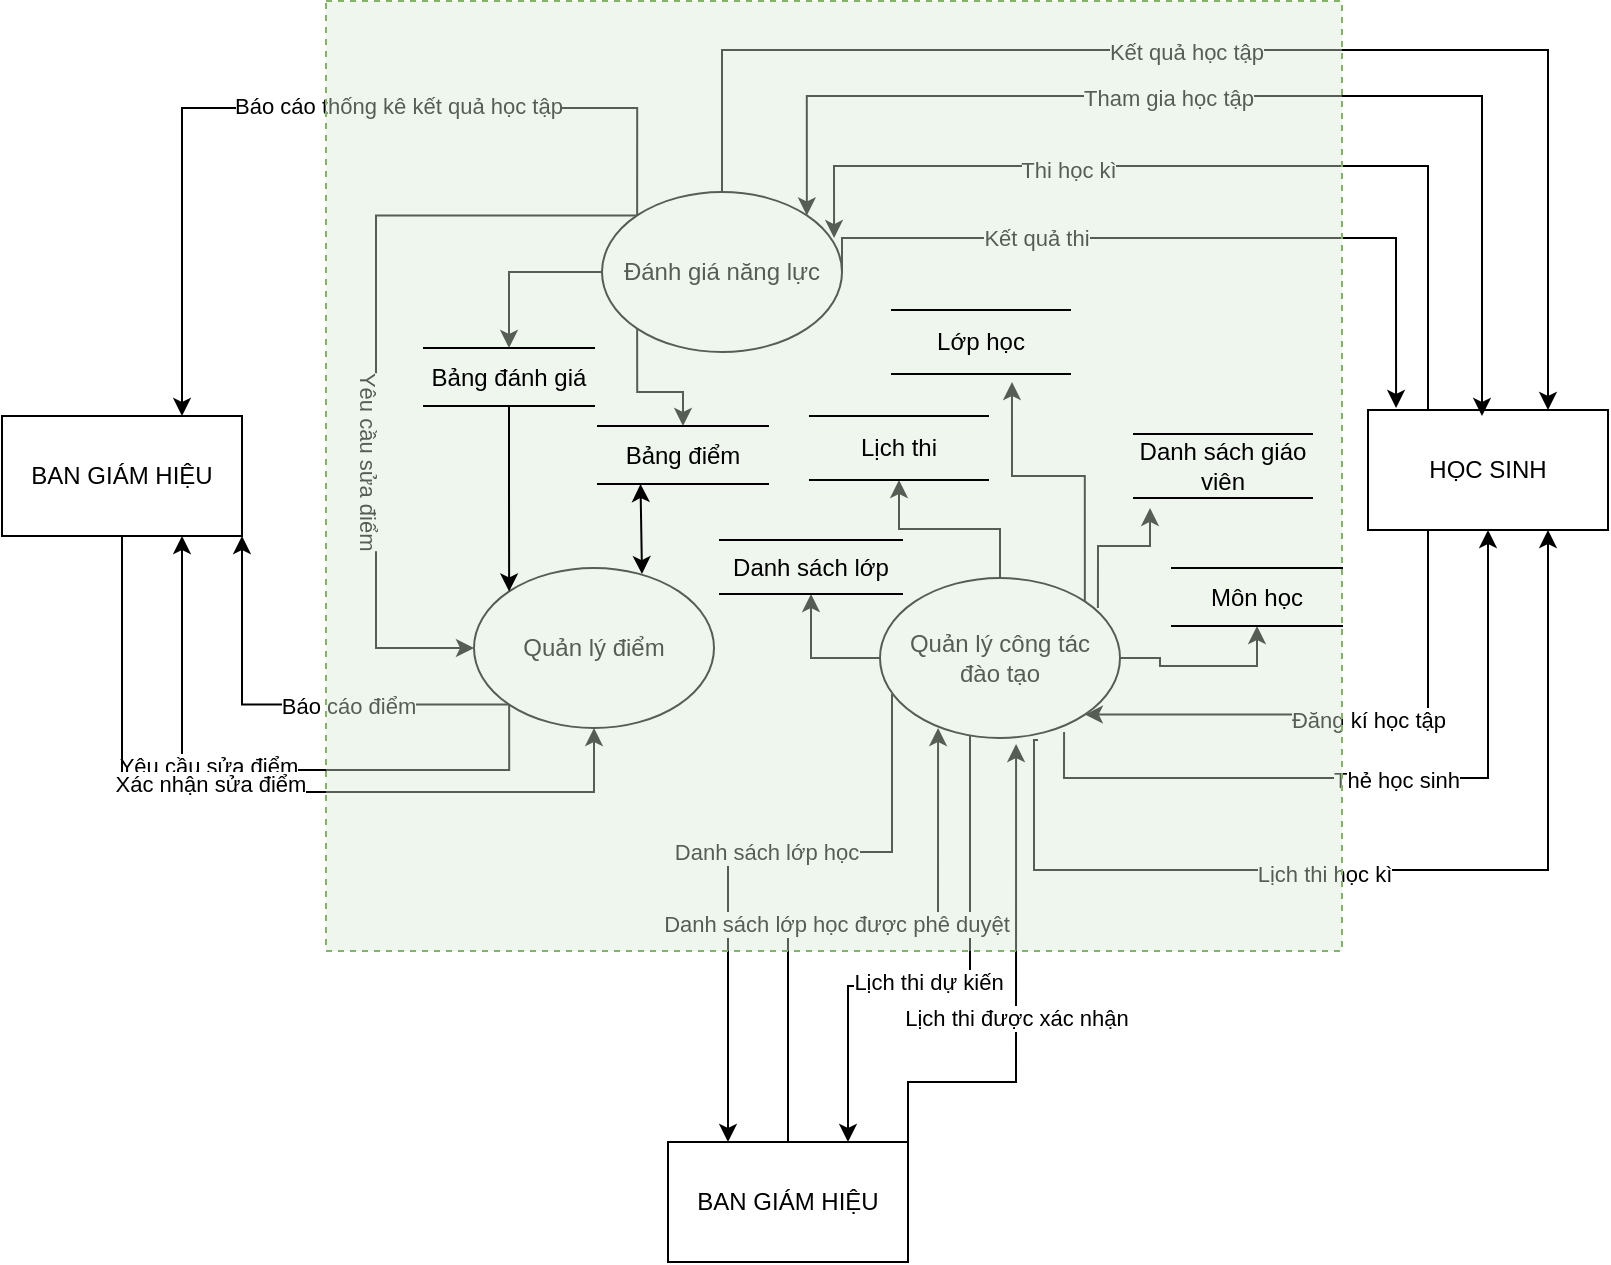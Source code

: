 <mxfile version="14.6.9" type="github">
  <diagram id="lnP5_x3WHc8F7bBJ7GBY" name="Page-1">
    <mxGraphModel dx="968" dy="539" grid="0" gridSize="10" guides="1" tooltips="1" connect="1" arrows="1" fold="1" page="1" pageScale="1" pageWidth="850" pageHeight="1100" background="#ffffff" math="0" shadow="0">
      <root>
        <mxCell id="0" />
        <mxCell id="1" parent="0" />
        <mxCell id="ej8n5WV3FJ-Urs8y3LaV-1" style="edgeStyle=orthogonalEdgeStyle;rounded=0;orthogonalLoop=1;jettySize=auto;html=1;entryX=0.5;entryY=1;entryDx=0;entryDy=0;exitX=0.767;exitY=0.963;exitDx=0;exitDy=0;exitPerimeter=0;" parent="1" source="ej8n5WV3FJ-Urs8y3LaV-30" target="ej8n5WV3FJ-Urs8y3LaV-25" edge="1">
          <mxGeometry relative="1" as="geometry">
            <mxPoint x="654" y="41" as="sourcePoint" />
            <Array as="points">
              <mxPoint x="566" y="504" />
              <mxPoint x="778" y="504" />
            </Array>
          </mxGeometry>
        </mxCell>
        <mxCell id="ej8n5WV3FJ-Urs8y3LaV-2" value="Thẻ học sinh" style="edgeLabel;html=1;align=center;verticalAlign=middle;resizable=0;points=[];" parent="ej8n5WV3FJ-Urs8y3LaV-1" vertex="1" connectable="0">
          <mxGeometry x="0.05" y="-1" relative="1" as="geometry">
            <mxPoint as="offset" />
          </mxGeometry>
        </mxCell>
        <mxCell id="ej8n5WV3FJ-Urs8y3LaV-3" style="edgeStyle=orthogonalEdgeStyle;rounded=0;orthogonalLoop=1;jettySize=auto;html=1;entryX=0.75;entryY=1;entryDx=0;entryDy=0;exitX=0.642;exitY=1.013;exitDx=0;exitDy=0;exitPerimeter=0;" parent="1" source="ej8n5WV3FJ-Urs8y3LaV-30" target="ej8n5WV3FJ-Urs8y3LaV-25" edge="1">
          <mxGeometry relative="1" as="geometry">
            <Array as="points">
              <mxPoint x="553" y="485" />
              <mxPoint x="551" y="485" />
              <mxPoint x="551" y="550" />
              <mxPoint x="713" y="550" />
            </Array>
            <mxPoint x="721" y="48" as="sourcePoint" />
          </mxGeometry>
        </mxCell>
        <mxCell id="ej8n5WV3FJ-Urs8y3LaV-4" value="Lịch thi học kì" style="edgeLabel;html=1;align=center;verticalAlign=middle;resizable=0;points=[];" parent="ej8n5WV3FJ-Urs8y3LaV-3" vertex="1" connectable="0">
          <mxGeometry x="-0.137" y="-2" relative="1" as="geometry">
            <mxPoint as="offset" />
          </mxGeometry>
        </mxCell>
        <mxCell id="ej8n5WV3FJ-Urs8y3LaV-5" style="edgeStyle=orthogonalEdgeStyle;rounded=0;orthogonalLoop=1;jettySize=auto;html=1;entryX=0.75;entryY=0;entryDx=0;entryDy=0;exitX=0.5;exitY=0;exitDx=0;exitDy=0;" parent="1" source="ej8n5WV3FJ-Urs8y3LaV-28" target="ej8n5WV3FJ-Urs8y3LaV-25" edge="1">
          <mxGeometry relative="1" as="geometry">
            <Array as="points">
              <mxPoint x="395" y="140" />
              <mxPoint x="808" y="140" />
            </Array>
            <mxPoint x="761" y="633" as="sourcePoint" />
          </mxGeometry>
        </mxCell>
        <mxCell id="ej8n5WV3FJ-Urs8y3LaV-6" value="Kết quả học tập" style="edgeLabel;html=1;align=center;verticalAlign=middle;resizable=0;points=[];" parent="ej8n5WV3FJ-Urs8y3LaV-5" vertex="1" connectable="0">
          <mxGeometry x="-0.089" y="-1" relative="1" as="geometry">
            <mxPoint as="offset" />
          </mxGeometry>
        </mxCell>
        <mxCell id="ej8n5WV3FJ-Urs8y3LaV-7" style="edgeStyle=orthogonalEdgeStyle;rounded=0;orthogonalLoop=1;jettySize=auto;html=1;entryX=0.75;entryY=0;entryDx=0;entryDy=0;labelPosition=center;verticalLabelPosition=middle;align=center;verticalAlign=middle;exitX=0;exitY=0;exitDx=0;exitDy=0;" parent="1" source="ej8n5WV3FJ-Urs8y3LaV-28" target="ej8n5WV3FJ-Urs8y3LaV-22" edge="1">
          <mxGeometry relative="1" as="geometry">
            <Array as="points">
              <mxPoint x="353" y="169" />
              <mxPoint x="125" y="169" />
            </Array>
            <mxPoint x="209" y="38" as="sourcePoint" />
          </mxGeometry>
        </mxCell>
        <mxCell id="ej8n5WV3FJ-Urs8y3LaV-8" value="&lt;div align=&quot;right&quot;&gt;Báo cáo thống kê kết quả học tập&lt;br&gt;&lt;/div&gt;" style="edgeLabel;html=1;align=center;verticalAlign=middle;resizable=0;points=[];" parent="ej8n5WV3FJ-Urs8y3LaV-7" vertex="1" connectable="0">
          <mxGeometry x="0.248" relative="1" as="geometry">
            <mxPoint x="97.68" y="-1" as="offset" />
          </mxGeometry>
        </mxCell>
        <mxCell id="ej8n5WV3FJ-Urs8y3LaV-9" style="edgeStyle=orthogonalEdgeStyle;rounded=0;orthogonalLoop=1;jettySize=auto;html=1;entryX=0.75;entryY=1;entryDx=0;entryDy=0;align=right;exitX=0;exitY=1;exitDx=0;exitDy=0;" parent="1" source="ej8n5WV3FJ-Urs8y3LaV-29" target="ej8n5WV3FJ-Urs8y3LaV-22" edge="1">
          <mxGeometry relative="1" as="geometry">
            <Array as="points">
              <mxPoint x="289" y="500" />
              <mxPoint x="125" y="500" />
            </Array>
            <mxPoint x="109" y="687" as="sourcePoint" />
          </mxGeometry>
        </mxCell>
        <mxCell id="ej8n5WV3FJ-Urs8y3LaV-10" value="Yêu cầu sửa điểm" style="edgeLabel;html=1;align=center;verticalAlign=middle;resizable=0;points=[];" parent="ej8n5WV3FJ-Urs8y3LaV-9" vertex="1" connectable="0">
          <mxGeometry x="0.17" y="-2" relative="1" as="geometry">
            <mxPoint as="offset" />
          </mxGeometry>
        </mxCell>
        <mxCell id="ej8n5WV3FJ-Urs8y3LaV-11" style="edgeStyle=orthogonalEdgeStyle;rounded=0;orthogonalLoop=1;jettySize=auto;html=1;entryX=0.25;entryY=0;entryDx=0;entryDy=0;align=right;exitX=0.05;exitY=0.725;exitDx=0;exitDy=0;exitPerimeter=0;" parent="1" source="ej8n5WV3FJ-Urs8y3LaV-30" target="ej8n5WV3FJ-Urs8y3LaV-33" edge="1">
          <mxGeometry relative="1" as="geometry">
            <Array as="points">
              <mxPoint x="480" y="541" />
              <mxPoint x="398" y="541" />
            </Array>
            <mxPoint x="505" y="477" as="sourcePoint" />
          </mxGeometry>
        </mxCell>
        <mxCell id="ej8n5WV3FJ-Urs8y3LaV-12" value="Danh sách lớp học" style="edgeLabel;html=1;align=center;verticalAlign=middle;resizable=0;points=[];" parent="ej8n5WV3FJ-Urs8y3LaV-11" vertex="1" connectable="0">
          <mxGeometry x="-0.067" relative="1" as="geometry">
            <mxPoint as="offset" />
          </mxGeometry>
        </mxCell>
        <mxCell id="ej8n5WV3FJ-Urs8y3LaV-13" style="edgeStyle=orthogonalEdgeStyle;rounded=0;orthogonalLoop=1;jettySize=auto;html=1;entryX=0.75;entryY=0;entryDx=0;entryDy=0;align=right;exitX=0.375;exitY=0.988;exitDx=0;exitDy=0;exitPerimeter=0;" parent="1" source="ej8n5WV3FJ-Urs8y3LaV-30" target="ej8n5WV3FJ-Urs8y3LaV-33" edge="1">
          <mxGeometry relative="1" as="geometry">
            <Array as="points">
              <mxPoint x="519" y="608" />
              <mxPoint x="458" y="608" />
            </Array>
            <mxPoint x="159" y="35" as="sourcePoint" />
          </mxGeometry>
        </mxCell>
        <mxCell id="ej8n5WV3FJ-Urs8y3LaV-14" value="Lịch thi dự kiến" style="edgeLabel;html=1;align=center;verticalAlign=middle;resizable=0;points=[];" parent="ej8n5WV3FJ-Urs8y3LaV-13" vertex="1" connectable="0">
          <mxGeometry x="0.111" y="-2" relative="1" as="geometry">
            <mxPoint as="offset" />
          </mxGeometry>
        </mxCell>
        <mxCell id="ej8n5WV3FJ-Urs8y3LaV-16" style="edgeStyle=orthogonalEdgeStyle;orthogonalLoop=1;jettySize=auto;html=1;exitX=0.5;exitY=1;exitDx=0;exitDy=0;rounded=0;fontStyle=0;entryX=0.5;entryY=1;entryDx=0;entryDy=0;" parent="1" source="ej8n5WV3FJ-Urs8y3LaV-22" target="ej8n5WV3FJ-Urs8y3LaV-29" edge="1">
          <mxGeometry relative="1" as="geometry">
            <mxPoint x="47" y="626" as="targetPoint" />
            <Array as="points">
              <mxPoint x="95" y="511" />
              <mxPoint x="331" y="511" />
            </Array>
          </mxGeometry>
        </mxCell>
        <mxCell id="ej8n5WV3FJ-Urs8y3LaV-17" value="Xác nhận sửa điểm" style="edgeLabel;html=1;align=center;verticalAlign=middle;resizable=0;points=[];" parent="ej8n5WV3FJ-Urs8y3LaV-16" vertex="1" connectable="0">
          <mxGeometry x="-0.134" y="4" relative="1" as="geometry">
            <mxPoint as="offset" />
          </mxGeometry>
        </mxCell>
        <mxCell id="ej8n5WV3FJ-Urs8y3LaV-18" style="edgeStyle=orthogonalEdgeStyle;rounded=0;orthogonalLoop=1;jettySize=auto;html=1;exitX=0.5;exitY=0;exitDx=0;exitDy=0;align=right;entryX=0.242;entryY=0.938;entryDx=0;entryDy=0;entryPerimeter=0;" parent="1" source="ej8n5WV3FJ-Urs8y3LaV-33" target="ej8n5WV3FJ-Urs8y3LaV-30" edge="1">
          <mxGeometry relative="1" as="geometry">
            <Array as="points">
              <mxPoint x="428" y="579" />
              <mxPoint x="503" y="579" />
            </Array>
            <mxPoint x="26" y="671" as="targetPoint" />
          </mxGeometry>
        </mxCell>
        <mxCell id="ej8n5WV3FJ-Urs8y3LaV-19" value="Danh sách lớp học được phê duyệt" style="edgeLabel;html=1;align=center;verticalAlign=middle;resizable=0;points=[];" parent="ej8n5WV3FJ-Urs8y3LaV-18" vertex="1" connectable="0">
          <mxGeometry x="-0.075" y="2" relative="1" as="geometry">
            <mxPoint as="offset" />
          </mxGeometry>
        </mxCell>
        <mxCell id="ej8n5WV3FJ-Urs8y3LaV-20" style="edgeStyle=orthogonalEdgeStyle;rounded=0;orthogonalLoop=1;jettySize=auto;html=1;exitX=1;exitY=0;exitDx=0;exitDy=0;align=right;entryX=0.567;entryY=1.038;entryDx=0;entryDy=0;entryPerimeter=0;" parent="1" source="ej8n5WV3FJ-Urs8y3LaV-33" target="ej8n5WV3FJ-Urs8y3LaV-30" edge="1">
          <mxGeometry relative="1" as="geometry">
            <Array as="points">
              <mxPoint x="488" y="656" />
              <mxPoint x="542" y="656" />
            </Array>
            <mxPoint x="131" y="36" as="targetPoint" />
          </mxGeometry>
        </mxCell>
        <mxCell id="ej8n5WV3FJ-Urs8y3LaV-21" value="Lịch thi được xác nhận" style="edgeLabel;html=1;align=center;verticalAlign=middle;resizable=0;points=[];" parent="ej8n5WV3FJ-Urs8y3LaV-20" vertex="1" connectable="0">
          <mxGeometry x="-0.079" relative="1" as="geometry">
            <mxPoint as="offset" />
          </mxGeometry>
        </mxCell>
        <mxCell id="ej8n5WV3FJ-Urs8y3LaV-22" value="BAN GIÁM HIỆU" style="rounded=0;whiteSpace=wrap;html=1;" parent="1" vertex="1">
          <mxGeometry x="35" y="323" width="120" height="60" as="geometry" />
        </mxCell>
        <mxCell id="ej8n5WV3FJ-Urs8y3LaV-23" style="edgeStyle=orthogonalEdgeStyle;rounded=0;orthogonalLoop=1;jettySize=auto;html=1;exitX=0.25;exitY=1;exitDx=0;exitDy=0;entryX=1;entryY=1;entryDx=0;entryDy=0;" parent="1" source="ej8n5WV3FJ-Urs8y3LaV-25" target="ej8n5WV3FJ-Urs8y3LaV-30" edge="1">
          <mxGeometry relative="1" as="geometry">
            <Array as="points">
              <mxPoint x="748" y="472" />
            </Array>
            <mxPoint x="586" y="39" as="targetPoint" />
          </mxGeometry>
        </mxCell>
        <mxCell id="ej8n5WV3FJ-Urs8y3LaV-24" value="Đăng kí học tập" style="edgeLabel;html=1;align=center;verticalAlign=middle;resizable=0;points=[];" parent="ej8n5WV3FJ-Urs8y3LaV-23" vertex="1" connectable="0">
          <mxGeometry x="-0.073" y="2" relative="1" as="geometry">
            <mxPoint as="offset" />
          </mxGeometry>
        </mxCell>
        <mxCell id="ej8n5WV3FJ-Urs8y3LaV-46" style="edgeStyle=orthogonalEdgeStyle;rounded=0;orthogonalLoop=1;jettySize=auto;html=1;exitX=0.25;exitY=0;exitDx=0;exitDy=0;entryX=0.967;entryY=0.288;entryDx=0;entryDy=0;entryPerimeter=0;" parent="1" source="ej8n5WV3FJ-Urs8y3LaV-25" target="ej8n5WV3FJ-Urs8y3LaV-28" edge="1">
          <mxGeometry relative="1" as="geometry">
            <Array as="points">
              <mxPoint x="748" y="198" />
              <mxPoint x="451" y="198" />
            </Array>
          </mxGeometry>
        </mxCell>
        <mxCell id="ej8n5WV3FJ-Urs8y3LaV-47" value="Thi học kì" style="edgeLabel;html=1;align=center;verticalAlign=middle;resizable=0;points=[];" parent="ej8n5WV3FJ-Urs8y3LaV-46" vertex="1" connectable="0">
          <mxGeometry x="0.328" y="2" relative="1" as="geometry">
            <mxPoint as="offset" />
          </mxGeometry>
        </mxCell>
        <mxCell id="ej8n5WV3FJ-Urs8y3LaV-25" value="HỌC SINH" style="rounded=0;whiteSpace=wrap;html=1;" parent="1" vertex="1">
          <mxGeometry x="718" y="320" width="120" height="60" as="geometry" />
        </mxCell>
        <mxCell id="ej8n5WV3FJ-Urs8y3LaV-26" value="" style="endArrow=classic;startArrow=classic;html=1;align=right;edgeStyle=orthogonalEdgeStyle;rounded=0;exitX=1;exitY=0;exitDx=0;exitDy=0;" parent="1" source="ej8n5WV3FJ-Urs8y3LaV-28" edge="1">
          <mxGeometry width="50" height="50" relative="1" as="geometry">
            <mxPoint x="716" y="631" as="sourcePoint" />
            <mxPoint x="775" y="323" as="targetPoint" />
            <Array as="points">
              <mxPoint x="437" y="163" />
              <mxPoint x="775" y="163" />
              <mxPoint x="775" y="323" />
            </Array>
          </mxGeometry>
        </mxCell>
        <mxCell id="ej8n5WV3FJ-Urs8y3LaV-27" value="Tham gia học tập" style="edgeLabel;html=1;align=center;verticalAlign=middle;resizable=0;points=[];" parent="ej8n5WV3FJ-Urs8y3LaV-26" vertex="1" connectable="0">
          <mxGeometry x="-0.138" y="-1" relative="1" as="geometry">
            <mxPoint as="offset" />
          </mxGeometry>
        </mxCell>
        <mxCell id="ej8n5WV3FJ-Urs8y3LaV-40" style="edgeStyle=orthogonalEdgeStyle;rounded=0;orthogonalLoop=1;jettySize=auto;html=1;exitX=0;exitY=1;exitDx=0;exitDy=0;entryX=0.5;entryY=0;entryDx=0;entryDy=0;" parent="1" source="ej8n5WV3FJ-Urs8y3LaV-28" target="ej8n5WV3FJ-Urs8y3LaV-34" edge="1">
          <mxGeometry relative="1" as="geometry" />
        </mxCell>
        <mxCell id="ej8n5WV3FJ-Urs8y3LaV-44" style="edgeStyle=orthogonalEdgeStyle;rounded=0;orthogonalLoop=1;jettySize=auto;html=1;exitX=0;exitY=0.5;exitDx=0;exitDy=0;entryX=0.5;entryY=0;entryDx=0;entryDy=0;" parent="1" source="ej8n5WV3FJ-Urs8y3LaV-28" target="ej8n5WV3FJ-Urs8y3LaV-43" edge="1">
          <mxGeometry relative="1" as="geometry" />
        </mxCell>
        <mxCell id="ej8n5WV3FJ-Urs8y3LaV-48" style="edgeStyle=orthogonalEdgeStyle;rounded=0;orthogonalLoop=1;jettySize=auto;html=1;exitX=1;exitY=0.5;exitDx=0;exitDy=0;entryX=0.117;entryY=-0.017;entryDx=0;entryDy=0;entryPerimeter=0;" parent="1" source="ej8n5WV3FJ-Urs8y3LaV-28" target="ej8n5WV3FJ-Urs8y3LaV-25" edge="1">
          <mxGeometry relative="1" as="geometry">
            <Array as="points">
              <mxPoint x="455" y="234" />
              <mxPoint x="732" y="234" />
            </Array>
          </mxGeometry>
        </mxCell>
        <mxCell id="ej8n5WV3FJ-Urs8y3LaV-49" value="Kết quả thi" style="edgeLabel;html=1;align=center;verticalAlign=middle;resizable=0;points=[];" parent="ej8n5WV3FJ-Urs8y3LaV-48" vertex="1" connectable="0">
          <mxGeometry x="-0.399" relative="1" as="geometry">
            <mxPoint as="offset" />
          </mxGeometry>
        </mxCell>
        <mxCell id="ej8n5WV3FJ-Urs8y3LaV-56" style="edgeStyle=orthogonalEdgeStyle;rounded=0;orthogonalLoop=1;jettySize=auto;html=1;exitX=0;exitY=0;exitDx=0;exitDy=0;entryX=0;entryY=0.5;entryDx=0;entryDy=0;" parent="1" source="ej8n5WV3FJ-Urs8y3LaV-28" target="ej8n5WV3FJ-Urs8y3LaV-29" edge="1">
          <mxGeometry relative="1" as="geometry">
            <Array as="points">
              <mxPoint x="222" y="223" />
              <mxPoint x="222" y="439" />
            </Array>
          </mxGeometry>
        </mxCell>
        <mxCell id="ej8n5WV3FJ-Urs8y3LaV-57" value="Yêu cầu sửa điểm" style="edgeLabel;html=1;align=center;verticalAlign=middle;resizable=0;points=[];rotation=90;" parent="ej8n5WV3FJ-Urs8y3LaV-56" vertex="1" connectable="0">
          <mxGeometry x="0.278" y="-4" relative="1" as="geometry">
            <mxPoint as="offset" />
          </mxGeometry>
        </mxCell>
        <mxCell id="ej8n5WV3FJ-Urs8y3LaV-28" value="Đánh giá năng lực" style="ellipse;whiteSpace=wrap;html=1;" parent="1" vertex="1">
          <mxGeometry x="335" y="211" width="120" height="80" as="geometry" />
        </mxCell>
        <mxCell id="ej8n5WV3FJ-Urs8y3LaV-59" style="edgeStyle=orthogonalEdgeStyle;rounded=0;orthogonalLoop=1;jettySize=auto;html=1;exitX=0;exitY=1;exitDx=0;exitDy=0;entryX=1;entryY=1;entryDx=0;entryDy=0;" parent="1" source="ej8n5WV3FJ-Urs8y3LaV-29" target="ej8n5WV3FJ-Urs8y3LaV-22" edge="1">
          <mxGeometry relative="1" as="geometry" />
        </mxCell>
        <mxCell id="ej8n5WV3FJ-Urs8y3LaV-60" value="Báo cáo điểm" style="edgeLabel;html=1;align=center;verticalAlign=middle;resizable=0;points=[];" parent="ej8n5WV3FJ-Urs8y3LaV-59" vertex="1" connectable="0">
          <mxGeometry x="-0.086" y="2" relative="1" as="geometry">
            <mxPoint x="18.43" y="-1.3" as="offset" />
          </mxGeometry>
        </mxCell>
        <mxCell id="ej8n5WV3FJ-Urs8y3LaV-29" value="Quản lý điểm" style="ellipse;whiteSpace=wrap;html=1;" parent="1" vertex="1">
          <mxGeometry x="271" y="399" width="120" height="80" as="geometry" />
        </mxCell>
        <mxCell id="ej8n5WV3FJ-Urs8y3LaV-38" style="edgeStyle=orthogonalEdgeStyle;rounded=0;orthogonalLoop=1;jettySize=auto;html=1;exitX=0;exitY=0.5;exitDx=0;exitDy=0;entryX=0.5;entryY=1;entryDx=0;entryDy=0;" parent="1" source="ej8n5WV3FJ-Urs8y3LaV-30" target="ej8n5WV3FJ-Urs8y3LaV-36" edge="1">
          <mxGeometry relative="1" as="geometry" />
        </mxCell>
        <mxCell id="ej8n5WV3FJ-Urs8y3LaV-50" style="edgeStyle=orthogonalEdgeStyle;rounded=0;orthogonalLoop=1;jettySize=auto;html=1;exitX=0.5;exitY=0;exitDx=0;exitDy=0;entryX=0.5;entryY=1;entryDx=0;entryDy=0;" parent="1" source="ej8n5WV3FJ-Urs8y3LaV-30" target="ej8n5WV3FJ-Urs8y3LaV-35" edge="1">
          <mxGeometry relative="1" as="geometry" />
        </mxCell>
        <mxCell id="OL0Jcozx3PYoBurPTvLl-3" style="edgeStyle=orthogonalEdgeStyle;rounded=0;orthogonalLoop=1;jettySize=auto;html=1;exitX=1;exitY=0;exitDx=0;exitDy=0;entryX=0.674;entryY=1.125;entryDx=0;entryDy=0;entryPerimeter=0;" edge="1" parent="1" source="ej8n5WV3FJ-Urs8y3LaV-30" target="OL0Jcozx3PYoBurPTvLl-2">
          <mxGeometry relative="1" as="geometry" />
        </mxCell>
        <mxCell id="OL0Jcozx3PYoBurPTvLl-5" style="edgeStyle=orthogonalEdgeStyle;rounded=0;orthogonalLoop=1;jettySize=auto;html=1;exitX=0.908;exitY=0.188;exitDx=0;exitDy=0;entryX=0.09;entryY=1.156;entryDx=0;entryDy=0;exitPerimeter=0;entryPerimeter=0;" edge="1" parent="1" source="ej8n5WV3FJ-Urs8y3LaV-30" target="OL0Jcozx3PYoBurPTvLl-4">
          <mxGeometry relative="1" as="geometry">
            <Array as="points">
              <mxPoint x="583" y="388" />
              <mxPoint x="609" y="388" />
            </Array>
          </mxGeometry>
        </mxCell>
        <mxCell id="OL0Jcozx3PYoBurPTvLl-7" style="edgeStyle=orthogonalEdgeStyle;rounded=0;orthogonalLoop=1;jettySize=auto;html=1;exitX=1;exitY=0.5;exitDx=0;exitDy=0;entryX=0.5;entryY=1;entryDx=0;entryDy=0;" edge="1" parent="1" source="ej8n5WV3FJ-Urs8y3LaV-30" target="OL0Jcozx3PYoBurPTvLl-6">
          <mxGeometry relative="1" as="geometry">
            <Array as="points">
              <mxPoint x="614" y="444" />
              <mxPoint x="614" y="448" />
              <mxPoint x="663" y="448" />
            </Array>
          </mxGeometry>
        </mxCell>
        <mxCell id="ej8n5WV3FJ-Urs8y3LaV-30" value="&lt;div&gt;Quản lý công tác &lt;br&gt;&lt;/div&gt;&lt;div&gt;đào tạo&lt;/div&gt;" style="ellipse;whiteSpace=wrap;html=1;" parent="1" vertex="1">
          <mxGeometry x="474" y="404" width="120" height="80" as="geometry" />
        </mxCell>
        <mxCell id="ej8n5WV3FJ-Urs8y3LaV-32" value="" style="rounded=0;whiteSpace=wrap;html=1;dashed=1;strokeOpacity=100;fillColor=#d5e8d4;strokeColor=#82b366;glass=0;shadow=0;sketch=0;overflow=visible;fillOpacity=40;" parent="1" vertex="1">
          <mxGeometry x="197" y="115.5" width="508" height="475" as="geometry" />
        </mxCell>
        <mxCell id="ej8n5WV3FJ-Urs8y3LaV-33" value="BAN GIÁM HIỆU" style="rounded=0;whiteSpace=wrap;html=1;" parent="1" vertex="1">
          <mxGeometry x="368" y="686" width="120" height="60" as="geometry" />
        </mxCell>
        <mxCell id="ej8n5WV3FJ-Urs8y3LaV-34" value="Bảng điểm" style="shape=partialRectangle;whiteSpace=wrap;html=1;left=0;right=0;fillColor=none;rounded=0;shadow=0;glass=0;sketch=0;" parent="1" vertex="1">
          <mxGeometry x="333" y="328" width="85" height="29" as="geometry" />
        </mxCell>
        <mxCell id="ej8n5WV3FJ-Urs8y3LaV-35" value="Lịch thi" style="shape=partialRectangle;whiteSpace=wrap;html=1;left=0;right=0;fillColor=none;rounded=0;shadow=0;glass=0;sketch=0;" parent="1" vertex="1">
          <mxGeometry x="439" y="323" width="89" height="32" as="geometry" />
        </mxCell>
        <mxCell id="ej8n5WV3FJ-Urs8y3LaV-36" value="Danh sách lớp" style="shape=partialRectangle;whiteSpace=wrap;html=1;left=0;right=0;fillColor=none;rounded=0;shadow=0;glass=0;sketch=0;" parent="1" vertex="1">
          <mxGeometry x="394" y="385" width="91" height="27" as="geometry" />
        </mxCell>
        <mxCell id="ej8n5WV3FJ-Urs8y3LaV-58" style="edgeStyle=orthogonalEdgeStyle;rounded=0;orthogonalLoop=1;jettySize=auto;html=1;exitX=0.5;exitY=1;exitDx=0;exitDy=0;entryX=0;entryY=0;entryDx=0;entryDy=0;" parent="1" source="ej8n5WV3FJ-Urs8y3LaV-43" target="ej8n5WV3FJ-Urs8y3LaV-29" edge="1">
          <mxGeometry relative="1" as="geometry" />
        </mxCell>
        <mxCell id="ej8n5WV3FJ-Urs8y3LaV-43" value="Bảng đánh giá" style="shape=partialRectangle;whiteSpace=wrap;html=1;left=0;right=0;fillColor=none;rounded=0;shadow=0;glass=0;sketch=0;" parent="1" vertex="1">
          <mxGeometry x="246" y="289" width="85" height="29" as="geometry" />
        </mxCell>
        <mxCell id="ej8n5WV3FJ-Urs8y3LaV-53" value="" style="endArrow=classic;startArrow=classic;html=1;exitX=0.7;exitY=0.038;exitDx=0;exitDy=0;exitPerimeter=0;entryX=0.25;entryY=1;entryDx=0;entryDy=0;" parent="1" source="ej8n5WV3FJ-Urs8y3LaV-29" target="ej8n5WV3FJ-Urs8y3LaV-34" edge="1">
          <mxGeometry width="50" height="50" relative="1" as="geometry">
            <mxPoint x="430" y="527" as="sourcePoint" />
            <mxPoint x="480" y="477" as="targetPoint" />
          </mxGeometry>
        </mxCell>
        <mxCell id="OL0Jcozx3PYoBurPTvLl-2" value="Lớp học" style="shape=partialRectangle;whiteSpace=wrap;html=1;left=0;right=0;fillColor=none;rounded=0;shadow=0;glass=0;sketch=0;" vertex="1" parent="1">
          <mxGeometry x="480" y="270" width="89" height="32" as="geometry" />
        </mxCell>
        <mxCell id="OL0Jcozx3PYoBurPTvLl-4" value="Danh sách giáo viên" style="shape=partialRectangle;whiteSpace=wrap;html=1;left=0;right=0;fillColor=none;rounded=0;shadow=0;glass=0;sketch=0;" vertex="1" parent="1">
          <mxGeometry x="601" y="332" width="89" height="32" as="geometry" />
        </mxCell>
        <mxCell id="OL0Jcozx3PYoBurPTvLl-6" value="Môn học" style="shape=partialRectangle;whiteSpace=wrap;html=1;left=0;right=0;fillColor=none;rounded=0;shadow=0;glass=0;sketch=0;" vertex="1" parent="1">
          <mxGeometry x="620" y="399" width="85" height="29" as="geometry" />
        </mxCell>
      </root>
    </mxGraphModel>
  </diagram>
</mxfile>
